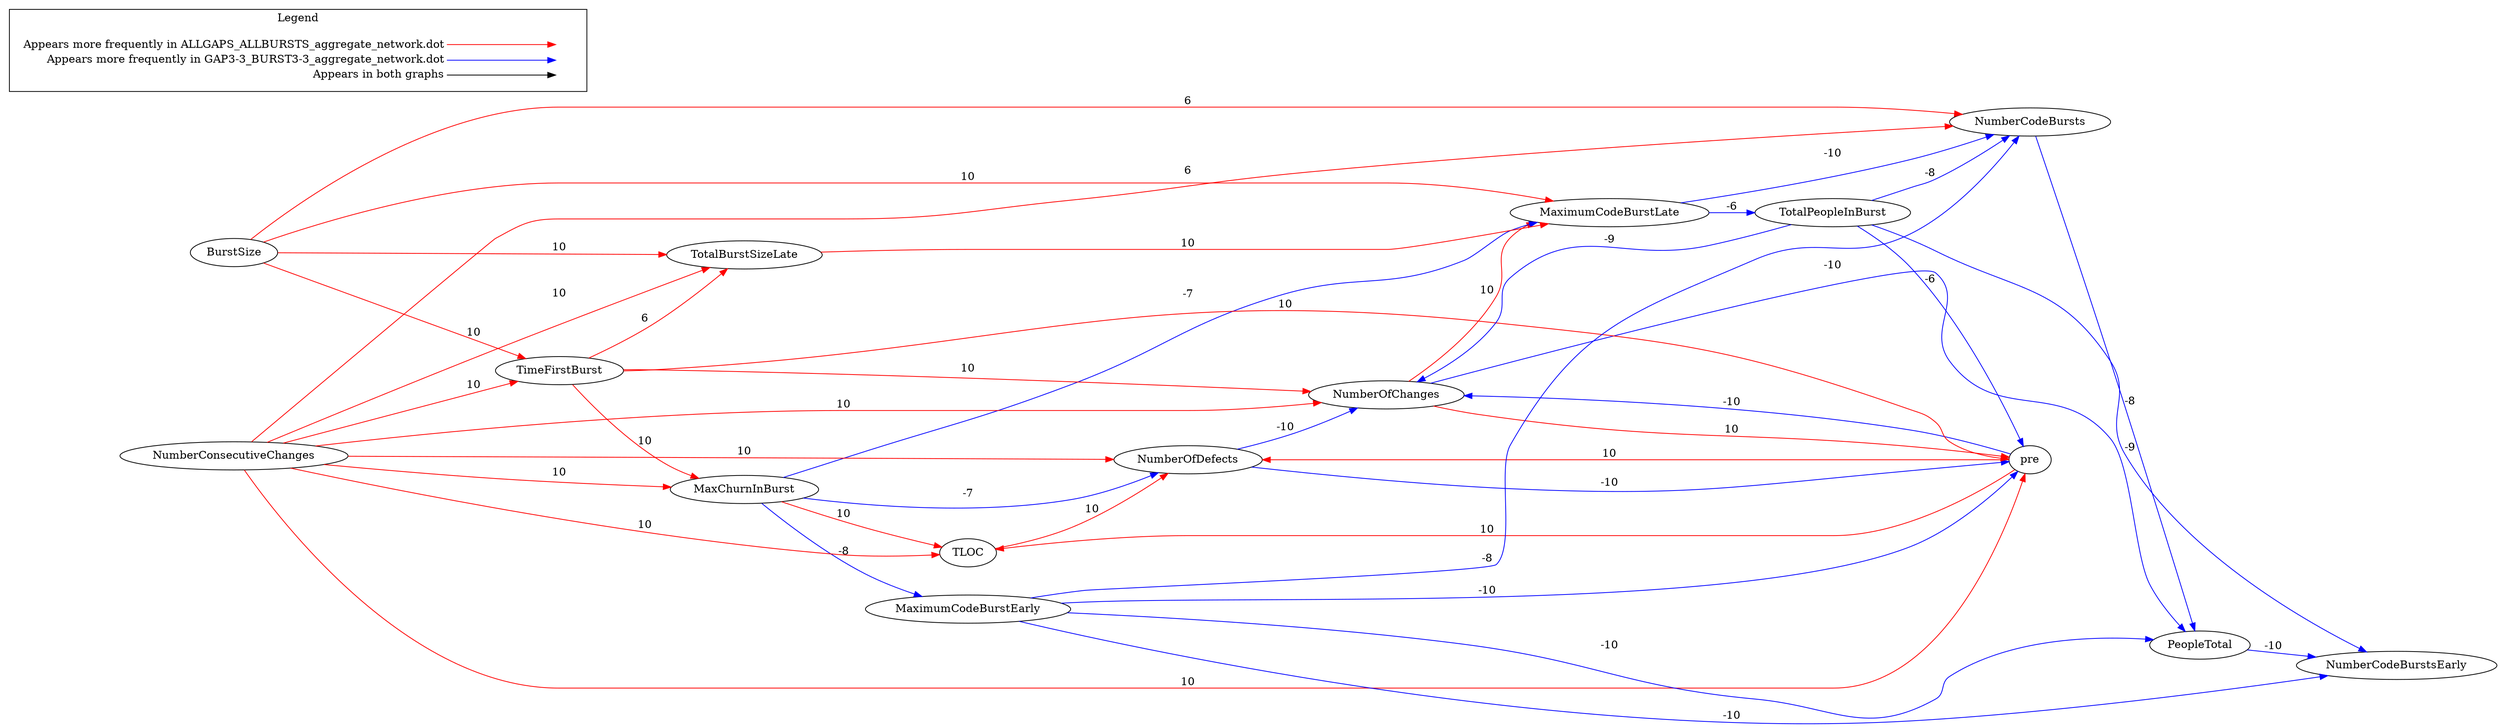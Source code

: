 digraph {
TLOC -> NumberOfDefects[label="10",weight="10", color="red"];
NumberOfChanges -> pre[label="10",weight="10", color="red"];
NumberOfChanges -> MaximumCodeBurstLate[label="10",weight="10", color="red"];
MaxChurnInBurst -> TLOC[label="10",weight="10", color="red"];
BurstSize -> TotalBurstSizeLate[label="10",weight="10", color="red"];
BurstSize -> TimeFirstBurst[label="10",weight="10", color="red"];
BurstSize -> MaximumCodeBurstLate[label="10",weight="10", color="red"];
TotalBurstSizeLate -> MaximumCodeBurstLate[label="10",weight="10", color="red"];
pre -> TLOC[label="10",weight="10", color="red"];
pre -> NumberOfDefects[label="10",weight="10", color="red"];
TimeFirstBurst -> NumberOfChanges[label="10",weight="10", color="red"];
TimeFirstBurst -> MaxChurnInBurst[label="10",weight="10", color="red"];
TimeFirstBurst -> pre[label="10",weight="10", color="red"];
NumberConsecutiveChanges -> TLOC[label="10",weight="10", color="red"];
NumberConsecutiveChanges -> NumberOfDefects[label="10",weight="10", color="red"];
NumberConsecutiveChanges -> NumberOfChanges[label="10",weight="10", color="red"];
NumberConsecutiveChanges -> MaxChurnInBurst[label="10",weight="10", color="red"];
NumberConsecutiveChanges -> TotalBurstSizeLate[label="10",weight="10", color="red"];
NumberConsecutiveChanges -> pre[label="10",weight="10", color="red"];
NumberConsecutiveChanges -> TimeFirstBurst[label="10",weight="10", color="red"];
BurstSize -> NumberCodeBursts[label="6",weight="6", color="red"];
TimeFirstBurst -> TotalBurstSizeLate[label="6",weight="6", color="red"];
NumberConsecutiveChanges -> NumberCodeBursts[label="6",weight="6", color="red"];
TotalPeopleInBurst -> pre[label="-6",weight="-6", color="blue"];
MaximumCodeBurstLate -> TotalPeopleInBurst[label="-6",weight="-6", color="blue"];
MaxChurnInBurst -> NumberOfDefects[label="-7",weight="-7", color="blue"];
MaxChurnInBurst -> MaximumCodeBurstLate[label="-7",weight="-7", color="blue"];
NumberCodeBursts -> PeopleTotal[label="-8",weight="-8", color="blue"];
MaximumCodeBurstEarly -> NumberCodeBursts[label="-8",weight="-8", color="blue"];
TotalPeopleInBurst -> NumberCodeBursts[label="-8",weight="-8", color="blue"];
MaxChurnInBurst -> MaximumCodeBurstEarly[label="-8",weight="-8", color="blue"];
TotalPeopleInBurst -> NumberOfChanges[label="-9",weight="-9", color="blue"];
TotalPeopleInBurst -> NumberCodeBurstsEarly[label="-9",weight="-9", color="blue"];
NumberOfDefects -> NumberOfChanges[label="-10",weight="-10", color="blue"];
NumberOfDefects -> pre[label="-10",weight="-10", color="blue"];
NumberOfChanges -> PeopleTotal[label="-10",weight="-10", color="blue"];
MaximumCodeBurstEarly -> NumberCodeBurstsEarly[label="-10",weight="-10", color="blue"];
MaximumCodeBurstEarly -> pre[label="-10",weight="-10", color="blue"];
MaximumCodeBurstEarly -> PeopleTotal[label="-10",weight="-10", color="blue"];
pre -> NumberOfChanges[label="-10",weight="-10", color="blue"];
MaximumCodeBurstLate -> NumberCodeBursts[label="-10",weight="-10", color="blue"];
PeopleTotal -> NumberCodeBurstsEarly[label="-10",weight="-10", color="blue"];

  rankdir=LR
  node [shape=plaintext]
  subgraph cluster_01 { 
    label = "Legend";
    key [label=<<table border="0" cellpadding="2" cellspacing="0" cellborder="0">
      <tr><td align="right" port="i1">Appears more frequently in ALLGAPS_ALLBURSTS_aggregate_network.dot</td></tr>
      <tr><td align="right" port="i2">Appears more frequently in GAP3-3_BURST3-3_aggregate_network.dot</td></tr>
      <tr><td align="right" port="i3">Appears in both graphs</td></tr>
      </table>>]
    key2 [label=<<table border="0" cellpadding="2" cellspacing="0" cellborder="0">
      <tr><td port="i1">&nbsp;</td></tr>
      <tr><td port="i2">&nbsp;</td></tr>
      <tr><td port="i3">&nbsp;</td></tr>
      </table>>]
    key:i1:e -> key2:i1:w [color=red]
    key:i2:e -> key2:i2:w [color=blue]
    key:i3:e -> key2:i3:w [color=black]
  }
}